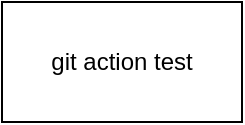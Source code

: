 <mxfile version="23.0.2" type="device">
  <diagram name="ページ1" id="DknOiVzBQUoRGtfNOeeu">
    <mxGraphModel dx="1038" dy="606" grid="1" gridSize="10" guides="1" tooltips="1" connect="1" arrows="1" fold="1" page="1" pageScale="1" pageWidth="1169" pageHeight="827" math="0" shadow="0">
      <root>
        <mxCell id="0" />
        <mxCell id="1" parent="0" />
        <mxCell id="McusTVz2dS2h8jsT_WYt-1" value="git action test" style="rounded=0;whiteSpace=wrap;html=1;" vertex="1" parent="1">
          <mxGeometry x="470" y="280" width="120" height="60" as="geometry" />
        </mxCell>
      </root>
    </mxGraphModel>
  </diagram>
</mxfile>
